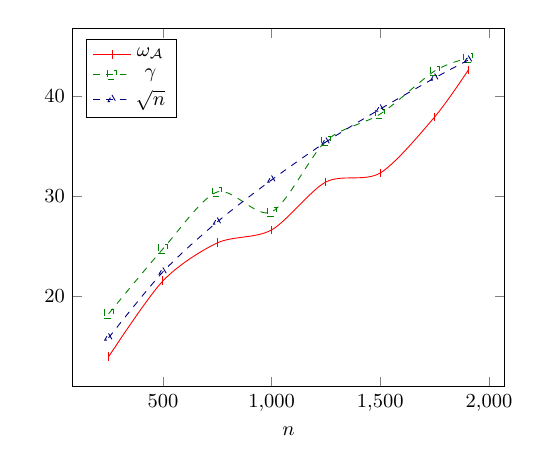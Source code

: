 \tikzstyle{textstyle}=[font=\fontsize{9}{9}\selectfont]
\begin{tikzpicture}[textstyle, scale=0.8]
    \begin{axis}[
        xlabel={$n$},
		legend pos=north west
        ]
        
    \addplot[smooth,mark=|,color=red] plot coordinates {
		(250,13.9)
		(500,21.5)
		(750,25.3)
		(1000,26.6)
		(1250,31.4)
		(1500,32.3)
		(1750,37.9)
		(1905,42.6)
    };
    \addlegendentry{$\omega_{\mathcal{A}}$}
    
    \addplot[smooth,mark=square,color=green!50!black, dashed] plot coordinates {
		(250,18.2)
		(500,24.7)
		(750,30.4)
		(1000,28.4)
		(1250,35.5)
		(1500,38.2)
		(1750,42.5)
		(1905,43.8)
    };
    \addlegendentry{$\gamma$}
    
    \addplot[smooth,mark=triangle,color=blue!50!black, dashed] plot coordinates {
		(250,15.8)
		(500,22.4)
		(750,27.4)
		(1000,31.6)
		(1250,35.4)
		(1500,38.7)
		(1750,41.8)
		(1905,43.6)
    };
    \addlegendentry{$\sqrt{n}$}
    
    \end{axis}
\end{tikzpicture}
